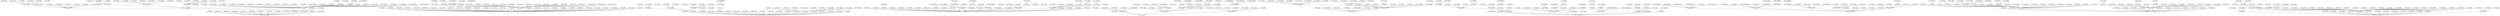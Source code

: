 digraph G {
	"101000_磺溪" -> "GovID=10";
	"102000_小坑溪" -> "GovID=10";
	"103000_乾華溪" -> "GovID=10";
	"104000_石門溪" -> "GovID=8";
	"105000_老梅溪" -> "GovID=10";
	"106000_楓林溪" -> "GovID=7";
	"107000_八甲溪" -> "GovID=10";
	"108000_埔坪溪" -> "GovID=10";
	"109000_八蓮溪" -> "GovID=10";
	"110000_大屯溪" -> "GovID=10";
	"111000_後州溪" -> "GovID=10";
	"112000_興仁溪" -> "GovID=10";
	"113000_林子溪" -> "GovID=10";
	"114000_淡水河" -> "GovID=10";
	"114010_大漢溪" -> "114000_淡水河";
	"114011_三峽溪" -> "114010_大漢溪";
	"114012_鶯歌溪(兔子坑溪排水)" -> "114010_大漢溪";
	"114013_塔寮坑溪" -> "114010_大漢溪";
	"114014_塔克金溪" -> "114010_大漢溪";
	"114015_三光溪" -> "114010_大漢溪";
	"114016_泰崗溪" -> "114010_大漢溪";
	"114017_白石溪" -> "114010_大漢溪";
	"114018_玉峰溪(馬里闊丸溪)" -> "114010_大漢溪";
	"11401B_大豹溪" -> "114011_三峽溪";
	"11401C_二鬮溪" -> "114011_三峽溪";
	"11401D_中埔溪" -> "114011_三峽溪";
	"11401E_竹崙溪" -> "114011_三峽溪";
	"11401F_竹坑溪" -> "114011_三峽溪";
	"11401G_橫溪" -> "114011_三峽溪";
	"114020_新店溪" -> "114000_淡水河";
	"114021_南勢溪" -> "114020_新店溪";
	"114022_北勢溪" -> "114020_新店溪";
	"114023_景美溪" -> "114020_新店溪";
	"114024_青潭溪" -> "114020_新店溪";
	"114028_軋孔溪" -> "114021_南勢溪";
	"114029_大羅蘭溪" -> "114021_南勢溪";
	"11402A_桶後溪" -> "114021_南勢溪";
	"11402B_後寮溪" -> "114022_北勢溪";
	"11402C_溪尾寮溪" -> "114022_北勢溪";
	"11402D_坪溪" -> "114022_北勢溪";
	"11402E_灣潭溪" -> "114022_北勢溪";
	"11402F_金瓜寮溪" -> "114022_北勢溪";
	"11402G_石硿子溪" -> "114022_北勢溪";
	"11402H_後坑溪" -> "114022_北勢溪";
	"11402I_烏塗溪" -> "114023_景美溪";
	"11402J_指南溪" -> "114023_景美溪";
	"11402K_老泉溪" -> "114023_景美溪";
	"11402L_無名溪" -> "114023_景美溪";
	"11402M_中間溪" -> "114023_景美溪";
	"11402N_永定溪" -> "114023_景美溪";
	"114030_基隆河" -> "114000_淡水河";
	"114031_暖暖溪" -> "114030_基隆河";
	"114032_大武崙溪" -> "114030_基隆河";
	"114033_拔西猴溪" -> "114030_基隆河";
	"114034_瑪陵坑溪" -> "114030_基隆河";
	"114035_友蚋溪" -> "114030_基隆河";
	"114036_保長坑溪" -> "114030_基隆河";
	"114037_茄苳溪" -> "114030_基隆河";
	"114038_禮門溪" -> "114030_基隆河";
	"114039_智慧溪" -> "114030_基隆河";
	"11403A_北港溪" -> "114030_基隆河";
	"11403B_康誥坑溪" -> "114030_基隆河";
	"11403C_下寮溪" -> "114030_基隆河";
	"11403D_大坑溪排水" -> "114030_基隆河";
	"11403E_四分溪" -> "114030_基隆河";
	"11403F_草濫溪" -> "114030_基隆河";
	"11403G_內溝溪排水" -> "114030_基隆河";
	"11403H_雙溪" -> "114030_基隆河";
	"11403I_磺溪" -> "114030_基隆河";
	"11403J_磺港溪" -> "114030_基隆河";
	"11403K_貴子坑溪" -> "114030_基隆河";
	"11403L_石厝坑溪" -> "114030_基隆河";
	"11403M_拔下二溪" -> "114030_基隆河";
	"11403N_關渡溪" -> "114030_基隆河";
	"11403O_深澳坑溪排水" -> "114030_基隆河";
	"11403P_大內坑溪排水" -> "114030_基隆河";
	"11403R_安泰溪" -> "11403G_內溝溪排水";
	"11403S_內雙溪" -> "11403H_雙溪";
	"11403T_外雙溪" -> "11403H_雙溪";
	"11403U_猴洞坑溪" -> "11403H_雙溪";
	"114040_疏洪道" -> "114000_淡水河";
	"114050_樹梅坑溪" -> "114000_淡水河";
	"115000_水仙溪" -> "GovID=2";
	"116000_寶斗溪" -> "GovID=2";
	"117000_林口溪" -> "GovID=10";
	"118000_南崁溪" -> "GovID=2";
	"118010_茄苳溪" -> "118000_南崁溪";
	"119000_埔心溪" -> "GovID=2";
	"120000_新街溪" -> "GovID=2";
	"121000_老街溪" -> "GovID=2";
	"122000_富林溪" -> "GovID=2";
	"123000_大堀溪" -> "GovID=2";
	"124000_觀音溪" -> "GovID=2";
	"125000_新屋溪" -> "GovID=2";
	"126000_社子溪" -> "GovID=2";
	"127000_福興溪排水" -> "GovID=2";
	"127010_伯公岡支線" -> "127000_福興溪排水";
	"127020_六股溪排水" -> "127000_福興溪排水";
	"128000_新豐溪" -> "GovID=2";
	"128010_德盛溪排水" -> "128000_新豐溪";
	"128011_四湖支線" -> "128010_德盛溪排水";
	"129000_鳳山溪" -> "GovID=2";
	"129010_霄裡溪" -> "129000_鳳山溪";
	"130000_頭前溪" -> "GovID=2";
	"130010_上坪溪" -> "130000_頭前溪";
	"130011_霞喀羅溪" -> "130010_上坪溪";
	"130020_油羅溪" -> "130000_頭前溪";
	"130030_柯子湖溪排水" -> "130000_頭前溪";
	"131000_客雅溪排水" -> "GovID=2";
	"132000_鹽港溪排水" -> "GovID=2";
	"133000_新港溪" -> "GovID=8";
	"134000_中港溪" -> "GovID=2";
	"134010_南庄溪" -> "134000_中港溪";
	"134020_南河溪" -> "134000_中港溪";
	"134030_東河溪" -> "134000_中港溪";
	"134040_峨嵋溪" -> "134000_中港溪";
	"134041_大坪溪" -> "134040_峨嵋溪";
	"134050_南港溪" -> "134000_中港溪";
	"135000_後龍溪" -> "GovID=2";
	"135010_大湖溪" -> "135000_後龍溪";
	"135020_南湖溪" -> "135000_後龍溪";
	"135030_汶水溪" -> "135000_後龍溪";
	"135040_鹽水坑溪" -> "135000_後龍溪";
	"135050_雞隆河" -> "135000_後龍溪";
	"135060_沙河溪" -> "135000_後龍溪";
	"135061_打馬溝溪" -> "135060_沙河溪";
	"135062_飛鳳溪" -> "135060_沙河溪";
	"135070_老田寮溪" -> "135000_後龍溪";
	"135071_拔仔崗溪" -> "135070_老田寮溪";
	"135080_新店溪" -> "135000_後龍溪";
	"136000_西湖溪" -> "GovID=2";
	"137000_通霄溪" -> "GovID=2";
	"138000_苑裡溪" -> "GovID=2";
	"139000_房裡溪" -> "GovID=2";
	"140000_大安溪" -> "GovID=3";
	"140010_馬達拉溪" -> "140000_大安溪";
	"140020_雪山溪" -> "140000_大安溪";
	"140030_大雪溪" -> "140000_大安溪";
	"140040_北坑溪" -> "140000_大安溪";
	"140050_雪山坑溪" -> "140000_大安溪";
	"140060_烏石坑溪" -> "140000_大安溪";
	"140070_景山溪" -> "140000_大安溪";
	"141000_溫寮溪" -> "GovID=3";
	"142000_大甲溪" -> "GovID=3";
	"142010_七家灣溪" -> "142000_大甲溪";
	"142020_四季郎溪" -> "142000_大甲溪";
	"142030_志樂溪" -> "142000_大甲溪";
	"142040_匹亞桑溪" -> "142000_大甲溪";
	"142050_食水嵙溪排水" -> "142000_大甲溪";
	"143000_烏溪" -> "GovID=3";
	"143010_北港溪" -> "143000_烏溪";
	"143011_水長流溪" -> "143010_北港溪";
	"143020_南港溪" -> "143000_烏溪";
	"143030_眉溪" -> "143000_烏溪";
	"143040_貓羅溪" -> "143000_烏溪";
	"143041_平林溪" -> "143040_貓羅溪";
	"143042_樟平溪" -> "143040_貓羅溪";
	"143043_隘寮溪排水" -> "143040_貓羅溪";
	"143050_大里溪" -> "143000_烏溪";
	"143051_大坑溪" -> "143050_大里溪";
	"143052_廍子溪" -> "143050_大里溪";
	"143053_旱溪" -> "143050_大里溪";
	"143054_頭汴坑溪" -> "143050_大里溪";
	"143055_草湖溪" -> "143050_大里溪";
	"143056_旱溪排水" -> "143050_大里溪";
	"143059_烏牛欄溪" -> "143053_旱溪";
	"14305A_龍虎鬪坑排水" -> "143053_旱溪";
	"14305B_北溝溪排水" -> "143055_草湖溪";
	"14305C_乾溪排水" -> "143055_草湖溪";
	"14305D_柳川排水" -> "143056_旱溪排水";
	"143060_筏子溪" -> "143000_烏溪";
	"143061_港尾子溪排水" -> "143060_筏子溪";
	"14306A_四塊厝圳支線" -> "143061_港尾子溪排水";
	"14306C_員寶庄圳支線" -> "143061_港尾子溪排水";
	"14306D_大埔厝圳支線" -> "143061_港尾子溪排水";
	"143070_同安厝排水" -> "143000_烏溪";
	"144000_萬寮溪" -> "GovID=4";
	"145000_洋仔厝溪" -> "GovID=4";
	"146000_員林大排水" -> "GovID=4";
	"147000_舊濁水溪" -> "GovID=4";
	"148000_萬興排水幹線" -> "GovID=4";
	"149000_二林溪" -> "GovID=4";
	"150000_魚寮溪" -> "GovID=4";
	"151000_濁水溪" -> "GovID=4";
	"151010_陳有蘭溪" -> "151000_濁水溪";
	"151011_和社溪" -> "151010_陳有蘭溪";
	"151012_沙里仙溪" -> "151010_陳有蘭溪";
	"151013_阿里不動" -> "151010_陳有蘭溪";
	"151014_筆石溪" -> "151010_陳有蘭溪";
	"151015_十八重溪" -> "151010_陳有蘭溪";
	"151016_內茅埔溪" -> "151010_陳有蘭溪";
	"151017_郡坑溪" -> "151010_陳有蘭溪";
	"151018_蒼庫溪" -> "151010_陳有蘭溪";
	"151020_清水溪" -> "151000_濁水溪";
	"151021_阿里山溪" -> "151020_清水溪";
	"151022_加走寮溪" -> "151020_清水溪";
	"151023_內田子溪" -> "151020_清水溪";
	"151024_過溪" -> "151020_清水溪";
	"151025_雷公坑溪" -> "151020_清水溪";
	"151030_東埔蚋溪" -> "151000_濁水溪";
	"151040_萬大溪" -> "151000_濁水溪";
	"151050_卡社溪" -> "151000_濁水溪";
	"151060_郡大溪" -> "151000_濁水溪";
	"151061_巒大溪" -> "151060_郡大溪";
	"151070_丹大溪" -> "151000_濁水溪";
	"151080_卓棍溪" -> "151000_濁水溪";
	"151090_水里溪" -> "151000_濁水溪";
	"1510A0_南清水溝溪" -> "151000_濁水溪";
	"1510B0_塔羅灣溪" -> "151000_濁水溪";
	"152000_新虎尾溪" -> "GovID=5";
	"153000_舊虎尾溪" -> "GovID=5";
	"154000_北港溪" -> "GovID=5";
	"154010_虎尾溪" -> "154000_北港溪";
	"154011_石榴班溪" -> "154010_虎尾溪";
	"154012_大埔溪" -> "154010_虎尾溪";
	"154013_海豐崙溪" -> "154010_虎尾溪";
	"154014_乾溪" -> "154010_虎尾溪";
	"154015_雲林溪" -> "154010_虎尾溪";
	"154019_石子坑溪" -> "154011_石榴班溪";
	"15401A_內林溪" -> "154011_石榴班溪";
	"15401B_牛埔溪" -> "154011_石榴班溪";
	"15401C_芭蕉溪" -> "154015_雲林溪";
	"154020_三疊溪" -> "154000_北港溪";
	"154021_九芎坑溪" -> "154020_三疊溪";
	"154022_石龜溪" -> "154020_三疊溪";
	"154023_興安排水" -> "154020_三疊溪";
	"15402A_興安中排四" -> "154023_興安排水";
	"154030_大湖口溪" -> "154000_北港溪";
	"154040_石牛溪" -> "154000_北港溪";
	"154041_崙子溪" -> "154040_石牛溪";
	"155000_朴子溪" -> "GovID=5";
	"155010_牛稠溪" -> "155000_朴子溪";
	"155020_阿拔泉溪" -> "155000_朴子溪";
	"155030_崎腳溪" -> "155000_朴子溪";
	"155040_白樹腳溪" -> "155000_朴子溪";
	"155041_東廣寮溪" -> "155040_白樹腳溪";
	"155050_濁水溪" -> "155000_朴子溪";
	"155051_番子路科溪" -> "155050_濁水溪";
	"155052_清水溪" -> "155050_濁水溪";
	"155056_頂埔溪" -> "155052_清水溪";
	"155060_獅子頭溪" -> "155000_朴子溪";
	"155070_嘉義排水" -> "155000_朴子溪";
	"155080_麻魚寮排水" -> "155000_朴子溪";
	"155081_埤麻腳排水" -> "155080_麻魚寮排水";
	"156000_內田排水排水路" -> "GovID=5";
	"157000_龍宮溪" -> "GovID=5";
	"158000_八掌溪" -> "GovID=5";
	"158010_赤蘭溪" -> "158000_八掌溪";
	"158011_澐水溪" -> "158010_赤蘭溪";
	"158015_石?溪" -> "158011_澐水溪";
	"158020_頭前溪" -> "158000_八掌溪";
	"158021_牛稠埔坑溪" -> "158020_頭前溪";
	"158030_湖子內排水(在來排水)" -> "158000_八掌溪";
	"158040_後庄排水(隆恩排水)" -> "158000_八掌溪";
	"159000_急水溪" -> "GovID=5";
	"159010_龜重溪" -> "159000_急水溪";
	"159011_鹿寮溪" -> "159010_龜重溪";
	"159012_茄苳溪" -> "159010_龜重溪";
	"159020_白水溪" -> "159000_急水溪";
	"159021_仙草埔溪" -> "159020_白水溪";
	"159030_六重溪" -> "159000_急水溪";
	"160000_將軍溪排水" -> "GovID=5";
	"161000_劉厝排水" -> "GovID=5";
	"161010_大塭寮排水" -> "161000_劉厝排水";
	"163000_曾文溪" -> "GovID=6";
	"163010_後堀溪" -> "163000_曾文溪";
	"163020_菜寮溪" -> "163000_曾文溪";
	"163030_密枝溪" -> "163000_曾文溪";
	"163040_油車溪" -> "163000_曾文溪";
	"163041_灣丘溪" -> "163040_油車溪";
	"163050_後旦溪" -> "163000_曾文溪";
	"163060_官田溪" -> "163000_曾文溪";
	"164000_鹿耳門溪" -> "GovID=6";
	"164010_學甲寮中排" -> "164000_鹿耳門溪";
	"164020_溪南寮排水" -> "164000_鹿耳門溪";
	"164030_溪筏港之一排水" -> "164000_鹿耳門溪";
	"164040_溪筏港之二排水" -> "164000_鹿耳門溪";
	"164050_土城排水" -> "164000_鹿耳門溪";
	"164060_土城仔小排一之三" -> "164000_鹿耳門溪";
	"165000_鹽水溪" -> "GovID=6";
	"165010_虎頭溪排水" -> "165000_鹽水溪";
	"165020_許縣溪" -> "165000_鹽水溪";
	"165030_那(草字部)菝林溪" -> "165000_鹽水溪";
	"165040_大洲排水" -> "165000_鹽水溪";
	"165050_柴頭港溪排水" -> "165000_鹽水溪";
	"165060_鹽水溪排水" -> "165000_鹽水溪";
	"165061_曾文溪排水" -> "165060_鹽水溪排水";
	"165062_安順寮排水" -> "165060_鹽水溪排水";
	"166000_二仁溪" -> "GovID=6";
	"166010_三爺溪排水" -> "166000_二仁溪";
	"166011_西機場排水" -> "166010_三爺溪排水";
	"166020_牛稠埔溪" -> "166000_二仁溪";
	"166030_松子腳溪" -> "166000_二仁溪";
	"166040_深坑子溪" -> "166000_二仁溪";
	"166050_港尾溝排水" -> "166000_二仁溪";
	"167000_阿公店溪" -> "GovID=6";
	"167010_濁水溪" -> "167000_阿公店溪";
	"167020_旺萊溪" -> "167000_阿公店溪";
	"167030_土庫排水" -> "167000_阿公店溪";
	"167040_岡山溪" -> "167000_阿公店溪";
	"168000_典寶溪排水" -> "GovID=6";
	"169000_後勁溪" -> "GovID=6";
	"170000_愛河" -> "GovID=6";
	"171000_前鎮河" -> "GovID=6";
	"172000_鹽水港溪" -> "GovID=6";
	"173000_高屏溪" -> "GovID=7";
	"173010_荖濃溪" -> "173000_高屏溪";
	"173011_濁口溪" -> "173010_荖濃溪";
	"173012_寶來溪" -> "173010_荖濃溪";
	"173020_隘寮溪" -> "173000_高屏溪";
	"173021_武洛溪" -> "173020_隘寮溪";
	"173022_隘寮北溪" -> "173020_隘寮溪";
	"173023_隘寮南溪" -> "173020_隘寮溪";
	"173030_旗山溪" -> "173000_高屏溪";
	"173031_口隘溪" -> "173030_旗山溪";
	"173032_美濃溪" -> "173030_旗山溪";
	"173033_武鹿溪" -> "173030_旗山溪";
	"173034_吉洋排水" -> "173030_旗山溪";
	"173035_外六寮排水" -> "173030_旗山溪";
	"17303A_高雄農場排水" -> "173035_外六寮排水";
	"174000_東港溪" -> "GovID=7";
	"174010_牛角灣溪" -> "174000_東港溪";
	"174020_萬安溪" -> "174000_東港溪";
	"175000_牛埔溪" -> "GovID=7";
	"176000_林邊溪" -> "GovID=7";
	"176010_力力溪" -> "176000_林邊溪";
	"177000_佳冬溪" -> "GovID=7";
	"178000_北勢溪" -> "GovID=7";
	"179000_率芒溪" -> "GovID=7";
	"180000_南湖溪" -> "GovID=7";
	"181000_十里溪" -> "GovID=7";
	"182000_枋山溪" -> "GovID=7";
	"183000_楓港溪" -> "GovID=7";
	"184000_石盤溪" -> "GovID=7";
	"185000_四重溪" -> "GovID=7";
	"185010_里仁溪" -> "185000_四重溪";
	"185020_牡丹溪" -> "185000_四重溪";
	"185030_竹社溪" -> "185000_四重溪";
	"185040_大梅溪" -> "185000_四重溪";
	"186000_保力溪" -> "GovID=7";
	"201000_港口溪" -> "GovID=7";
	"201010_吧沙加魯溪" -> "201000_港口溪";
	"201020_小路溪" -> "201000_港口溪";
	"201030_欖仁溪" -> "201000_港口溪";
	"201040_老佛溪" -> "201000_港口溪";
	"201050_加都魯溪" -> "201000_港口溪";
	"201060_林祿溪" -> "201000_港口溪";
	"201070_白沙彌溪" -> "201000_港口溪";
	"202000_九棚溪" -> "GovID=7";
	"203000_港子溪" -> "GovID=7";
	"204000_旭海溪" -> "GovID=7";
	"205000_乾溪" -> "GovID=7";
	"206000_塔瓦溪" -> "GovID=8";
	"207000_達仁溪" -> "GovID=8";
	"208000_安朔溪" -> "GovID=8";
	"209000_朝庸溪" -> "GovID=8";
	"210000_大武溪" -> "GovID=8";
	"211000_烏萬溪" -> "GovID=8";
	"212000_津林溪" -> "GovID=8";
	"213000_大竹溪" -> "GovID=8";
	"214000_金崙溪" -> "GovID=8";
	"215000_太麻里溪" -> "GovID=8";
	"216000_文里溪" -> "GovID=8";
	"217000_知本溪" -> "GovID=8";
	"218000_利嘉溪" -> "GovID=8";
	"219000_太平溪" -> "GovID=8";
	"220000_卑南溪" -> "GovID=8";
	"220010_新武呂溪" -> "220000_卑南溪";
	"220020_鹿寮溪" -> "220000_卑南溪";
	"220030_鹿野溪" -> "220000_卑南溪";
	"220031_鹿鳴溪" -> "220030_鹿野溪";
	"220032_嘉豐溪" -> "220030_鹿野溪";
	"220033_嘉豐二號溪" -> "220030_鹿野溪";
	"220034_和平溪" -> "220030_鹿野溪";
	"220035_嘉豐一號溪" -> "220030_鹿野溪";
	"220040_萬安溪" -> "220000_卑南溪";
	"220050_泥水溪" -> "220000_卑南溪";
	"220060_嘉武溪" -> "220000_卑南溪";
	"220070_紅石溪" -> "220000_卑南溪";
	"220071_楠溪" -> "220000_卑南溪";
	"220080_崁頂溪" -> "220000_卑南溪";
	"220090_加鹿溪" -> "220000_卑南溪";
	"2200A0_加典溪" -> "220000_卑南溪";
	"2200B0_濁水溪" -> "220000_卑南溪";
	"2200C0_中野溪" -> "220000_卑南溪";
	"2200D0_山里溪" -> "220000_卑南溪";
	"2200E0_富源溪" -> "220000_卑南溪";
	"2200F0_拉庫散溪" -> "220000_卑南溪";
	"2200G0_木坑溪" -> "220000_卑南溪";
	"2200H0_石山溪" -> "220000_卑南溪";
	"2200I0_山里一號溪" -> "220000_卑南溪";
	"2200J0_電光一號溪" -> "220000_卑南溪";
	"2200K0_電光二號溪" -> "220000_卑南溪";
	"221000_都蘭溪" -> "GovID=8";
	"222000_八里溪" -> "GovID=9";
	"223000_馬武溪" -> "GovID=8";
	"224000_成功溪" -> "GovID=8";
	"225000_富家溪" -> "GovID=8";
	"226000_都威溪" -> "GovID=8";
	"227000_沙灣溪" -> "GovID=8";
	"228000_寧埔溪" -> "GovID=8";
	"229000_竹湖溪" -> "GovID=8";
	"230000_大德溪" -> "GovID=8";
	"231000_長濱溪" -> "GovID=8";
	"232000_城埔溪" -> "GovID=8";
	"233000_馬海溪" -> "GovID=8";
	"234000_山間溪" -> "GovID=8";
	"235000_水母溪" -> "GovID=8";
	"236000_三富溪" -> "GovID=9";
	"237000_秀姑巒溪" -> "GovID=9";
	"237010_三笠溪" -> "237000_秀姑巒溪";
	"237020_樂樂溪" -> "237000_秀姑巒溪";
	"237021_清水溪" -> "237020_樂樂溪";
	"237030_卓溪" -> "237000_秀姑巒溪";
	"237040_豐坪溪" -> "237000_秀姑巒溪";
	"237041_中平溪" -> "237040_豐坪溪";
	"237050_紅葉溪" -> "237000_秀姑巒溪";
	"237060_富源溪" -> "237000_秀姑巒溪";
	"237061_富興溪" -> "237060_富源溪";
	"237062_太多蘭溪" -> "237060_富源溪";
	"237063_大肚滑溪" -> "237060_富源溪";
	"237064_阿夜西溪" -> "237060_富源溪";
	"237065_馬遠溪" -> "237060_富源溪";
	"237070_大坡溪" -> "237000_秀姑巒溪";
	"237080_鰲溪" -> "237000_秀姑巒溪";
	"237090_螺仔溪" -> "237000_秀姑巒溪";
	"2370A0_崙天溪" -> "237000_秀姑巒溪";
	"2370A1_打巴溪" -> "2370A0_崙天溪";
	"2370A2_秀巒溪" -> "2370A0_崙天溪";
	"2370B0_九岸溪" -> "237000_秀姑巒溪";
	"2370C0_馬加祿溪" -> "237000_秀姑巒溪";
	"2370D0_阿眉溪" -> "237000_秀姑巒溪";
	"2370E0_安通溪" -> "237000_秀姑巒溪";
	"2370F0_樂合溪" -> "237000_秀姑巒溪";
	"2370G0_高寮溪" -> "237000_秀姑巒溪";
	"2370H0_尋腰溪" -> "237000_秀姑巒溪";
	"2370I0_阿美溪" -> "237000_秀姑巒溪";
	"2370J0_呂範溪" -> "237000_秀姑巒溪";
	"2370K0_苓仔溪" -> "237000_秀姑巒溪";
	"2370L0_樂和溪" -> "237000_秀姑巒溪";
	"238000_豐濱溪" -> "GovID=9";
	"239000_加蘭溪" -> "GovID=9";
	"240000_蕃寮溪" -> "GovID=9";
	"241000_水璉溪" -> "GovID=9";
	"242000_花蓮溪" -> "GovID=9";
	"242010_光復溪" -> "242000_花蓮溪";
	"242011_大興溪" -> "242010_光復溪";
	"242020_馬太鞍溪" -> "242000_花蓮溪";
	"242030_萬里溪" -> "242000_花蓮溪";
	"242040_壽豐溪" -> "242000_花蓮溪";
	"242050_木瓜溪" -> "242000_花蓮溪";
	"242051_文蘭溪" -> "242050_木瓜溪";
	"242060_河內溪" -> "242000_花蓮溪";
	"242070_馬佛溪" -> "242000_花蓮溪";
	"242071_莫溪" -> "242070_馬佛溪";
	"242080_羅莫溪" -> "242000_花蓮溪";
	"242090_加里洞溪" -> "242000_花蓮溪";
	"2420A0_鳳林溪" -> "242000_花蓮溪";
	"2420B0_北清水溪" -> "242000_花蓮溪";
	"2420C0_荖溪" -> "242000_花蓮溪";
	"2420D0_麗太溪" -> "242000_花蓮溪";
	"2420E0_南清水溪" -> "242000_花蓮溪";
	"2420F0_大和溪" -> "242000_花蓮溪";
	"243000_吉安溪" -> "GovID=9";
	"244000_美崙溪" -> "GovID=9";
	"245000_三棧溪" -> "GovID=9";
	"246000_立霧溪" -> "GovID=9";
	"247000_石公溪" -> "GovID=9";
	"248000_大富溪" -> "GovID=9";
	"249000_大清水溪" -> "GovID=9";
	"250000_和平溪" -> "GovID=1";
	"250010_和平北溪" -> "250000_和平溪";
	"250020_和平南溪" -> "250000_和平溪";
	"250030_楓溪" -> "250000_和平溪";
	"251000_南澳溪" -> "GovID=1";
	"251010_南澳北溪" -> "251000_南澳溪";
	"251020_南澳南溪" -> "251000_南澳溪";
	"252000_東澳溪" -> "GovID=1";
	"253000_蘇澳溪" -> "GovID=1";
	"253010_白米溪" -> "253000_蘇澳溪";
	"254000_新城溪" -> "GovID=1";
	"255000_冬山河" -> "GovID=1";
	"256000_蘭陽溪" -> "GovID=1";
	"256010_羅東溪" -> "256000_蘭陽溪";
	"256011_打狗溪" -> "256010_羅東溪";
	"256012_安農溪" -> "256010_羅東溪";
	"256013_出水溪" -> "256010_羅東溪";
	"256014_寒溪" -> "256010_羅東溪";
	"256018_大坑溪" -> "256012_安農溪";
	"256019_柑仔坑溪" -> "256012_安農溪";
	"256020_宜蘭河" -> "256000_蘭陽溪";
	"256021_五十溪" -> "256020_宜蘭河";
	"256022_大湖溪" -> "256020_宜蘭河";
	"256023_大礁溪" -> "256020_宜蘭河";
	"256024_小礁溪" -> "256020_宜蘭河";
	"256030_清水溪" -> "256000_蘭陽溪";
	"256040_粗坑溪" -> "256000_蘭陽溪";
	"256050_頂粗坑溪" -> "256000_蘭陽溪";
	"256060_崙埤溪" -> "256000_蘭陽溪";
	"256070_破鐺溪" -> "256000_蘭陽溪";
	"256080_松羅溪" -> "256000_蘭陽溪";
	"256090_圓山溪" -> "256000_蘭陽溪";
	"2560A0_梵梵溪" -> "256000_蘭陽溪";
	"2560B0_排谷溪" -> "256000_蘭陽溪";
	"2560C0_東壘溪" -> "256000_蘭陽溪";
	"2560D0_碼崙溪" -> "256000_蘭陽溪";
	"2560E0_土場溪" -> "256000_蘭陽溪";
	"2560F0_天狗溪" -> "256000_蘭陽溪";
	"2560G0_嘉興溪" -> "256000_蘭陽溪";
	"2560H0_加蘭溪" -> "256000_蘭陽溪";
	"2560I0_德荃溪" -> "256000_蘭陽溪";
	"2560J0_志航溪" -> "256000_蘭陽溪";
	"2560K0_茂安溪" -> "256000_蘭陽溪";
	"2560L0_留茂安溪" -> "256000_蘭陽溪";
	"2560M0_加納富溪" -> "256000_蘭陽溪";
	"2560N0_碧水溪" -> "256000_蘭陽溪";
	"2560O0_四重溪" -> "256000_蘭陽溪";
	"2560P0_美優溪" -> "256000_蘭陽溪";
	"257000_得子口溪" -> "GovID=1";
	"258000_金面溪" -> "GovID=1";
	"259000_福德溪" -> "GovID=1";
	"260000_頭城溪" -> "GovID=1";
	"261000_大溪川" -> "GovID=1";
	"262000_雙溪" -> "GovID=1";
	"263000_尖山腳溪" -> "GovID=10";
	"264000_瑪鍊溪" -> "GovID=1";
	"265000_員潭溪" -> "GovID=1";
}
